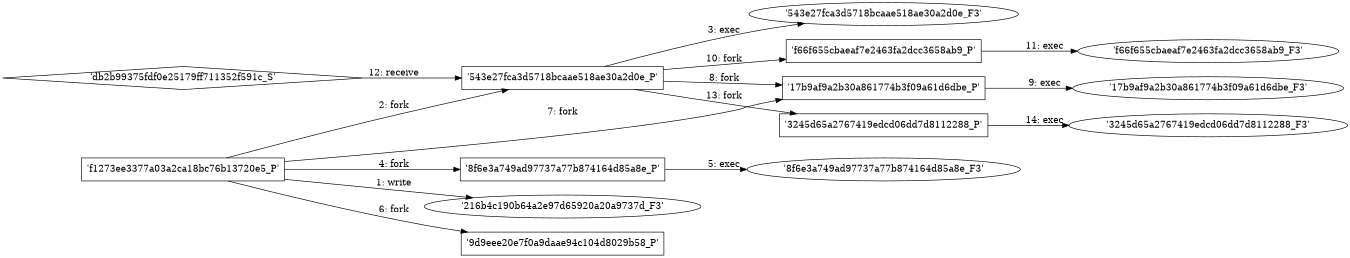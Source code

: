 digraph "D:\Learning\Paper\apt\基于CTI的攻击预警\Dataset\攻击图\ASGfromALLCTI\SWIFT attackers’ malware linked to more financial attacks.dot" {
rankdir="LR"
size="9"
fixedsize="false"
splines="true"
nodesep=0.3
ranksep=0
fontsize=10
overlap="scalexy"
engine= "neato"
	"'216b4c190b64a2e97d65920a20a9737d_F3'" [node_type=file shape=ellipse]
	"'f1273ee3377a03a2ca18bc76b13720e5_P'" [node_type=Process shape=box]
	"'f1273ee3377a03a2ca18bc76b13720e5_P'" -> "'216b4c190b64a2e97d65920a20a9737d_F3'" [label="1: write"]
	"'f1273ee3377a03a2ca18bc76b13720e5_P'" [node_type=Process shape=box]
	"'543e27fca3d5718bcaae518ae30a2d0e_P'" [node_type=Process shape=box]
	"'f1273ee3377a03a2ca18bc76b13720e5_P'" -> "'543e27fca3d5718bcaae518ae30a2d0e_P'" [label="2: fork"]
	"'543e27fca3d5718bcaae518ae30a2d0e_P'" [node_type=Process shape=box]
	"'543e27fca3d5718bcaae518ae30a2d0e_F3'" [node_type=File shape=ellipse]
	"'543e27fca3d5718bcaae518ae30a2d0e_P'" -> "'543e27fca3d5718bcaae518ae30a2d0e_F3'" [label="3: exec"]
	"'f1273ee3377a03a2ca18bc76b13720e5_P'" [node_type=Process shape=box]
	"'8f6e3a749ad97737a77b874164d85a8e_P'" [node_type=Process shape=box]
	"'f1273ee3377a03a2ca18bc76b13720e5_P'" -> "'8f6e3a749ad97737a77b874164d85a8e_P'" [label="4: fork"]
	"'8f6e3a749ad97737a77b874164d85a8e_P'" [node_type=Process shape=box]
	"'8f6e3a749ad97737a77b874164d85a8e_F3'" [node_type=File shape=ellipse]
	"'8f6e3a749ad97737a77b874164d85a8e_P'" -> "'8f6e3a749ad97737a77b874164d85a8e_F3'" [label="5: exec"]
	"'f1273ee3377a03a2ca18bc76b13720e5_P'" [node_type=Process shape=box]
	"'9d9eee20e7f0a9daae94c104d8029b58_P'" [node_type=Process shape=box]
	"'f1273ee3377a03a2ca18bc76b13720e5_P'" -> "'9d9eee20e7f0a9daae94c104d8029b58_P'" [label="6: fork"]
	"'f1273ee3377a03a2ca18bc76b13720e5_P'" [node_type=Process shape=box]
	"'17b9af9a2b30a861774b3f09a61d6dbe_P'" [node_type=Process shape=box]
	"'f1273ee3377a03a2ca18bc76b13720e5_P'" -> "'17b9af9a2b30a861774b3f09a61d6dbe_P'" [label="7: fork"]
	"'543e27fca3d5718bcaae518ae30a2d0e_P'" [node_type=Process shape=box]
	"'17b9af9a2b30a861774b3f09a61d6dbe_P'" [node_type=Process shape=box]
	"'543e27fca3d5718bcaae518ae30a2d0e_P'" -> "'17b9af9a2b30a861774b3f09a61d6dbe_P'" [label="8: fork"]
	"'17b9af9a2b30a861774b3f09a61d6dbe_P'" [node_type=Process shape=box]
	"'17b9af9a2b30a861774b3f09a61d6dbe_F3'" [node_type=File shape=ellipse]
	"'17b9af9a2b30a861774b3f09a61d6dbe_P'" -> "'17b9af9a2b30a861774b3f09a61d6dbe_F3'" [label="9: exec"]
	"'543e27fca3d5718bcaae518ae30a2d0e_P'" [node_type=Process shape=box]
	"'f66f655cbaeaf7e2463fa2dcc3658ab9_P'" [node_type=Process shape=box]
	"'543e27fca3d5718bcaae518ae30a2d0e_P'" -> "'f66f655cbaeaf7e2463fa2dcc3658ab9_P'" [label="10: fork"]
	"'f66f655cbaeaf7e2463fa2dcc3658ab9_P'" [node_type=Process shape=box]
	"'f66f655cbaeaf7e2463fa2dcc3658ab9_F3'" [node_type=File shape=ellipse]
	"'f66f655cbaeaf7e2463fa2dcc3658ab9_P'" -> "'f66f655cbaeaf7e2463fa2dcc3658ab9_F3'" [label="11: exec"]
	"'543e27fca3d5718bcaae518ae30a2d0e_P'" [node_type=Process shape=box]
	"'db2b99375fdf0e25179ff711352f591c_S'" [node_type=Socket shape=diamond]
	"'db2b99375fdf0e25179ff711352f591c_S'" -> "'543e27fca3d5718bcaae518ae30a2d0e_P'" [label="12: receive"]
	"'543e27fca3d5718bcaae518ae30a2d0e_P'" [node_type=Process shape=box]
	"'3245d65a2767419edcd06dd7d8112288_P'" [node_type=Process shape=box]
	"'543e27fca3d5718bcaae518ae30a2d0e_P'" -> "'3245d65a2767419edcd06dd7d8112288_P'" [label="13: fork"]
	"'3245d65a2767419edcd06dd7d8112288_P'" [node_type=Process shape=box]
	"'3245d65a2767419edcd06dd7d8112288_F3'" [node_type=File shape=ellipse]
	"'3245d65a2767419edcd06dd7d8112288_P'" -> "'3245d65a2767419edcd06dd7d8112288_F3'" [label="14: exec"]
}

